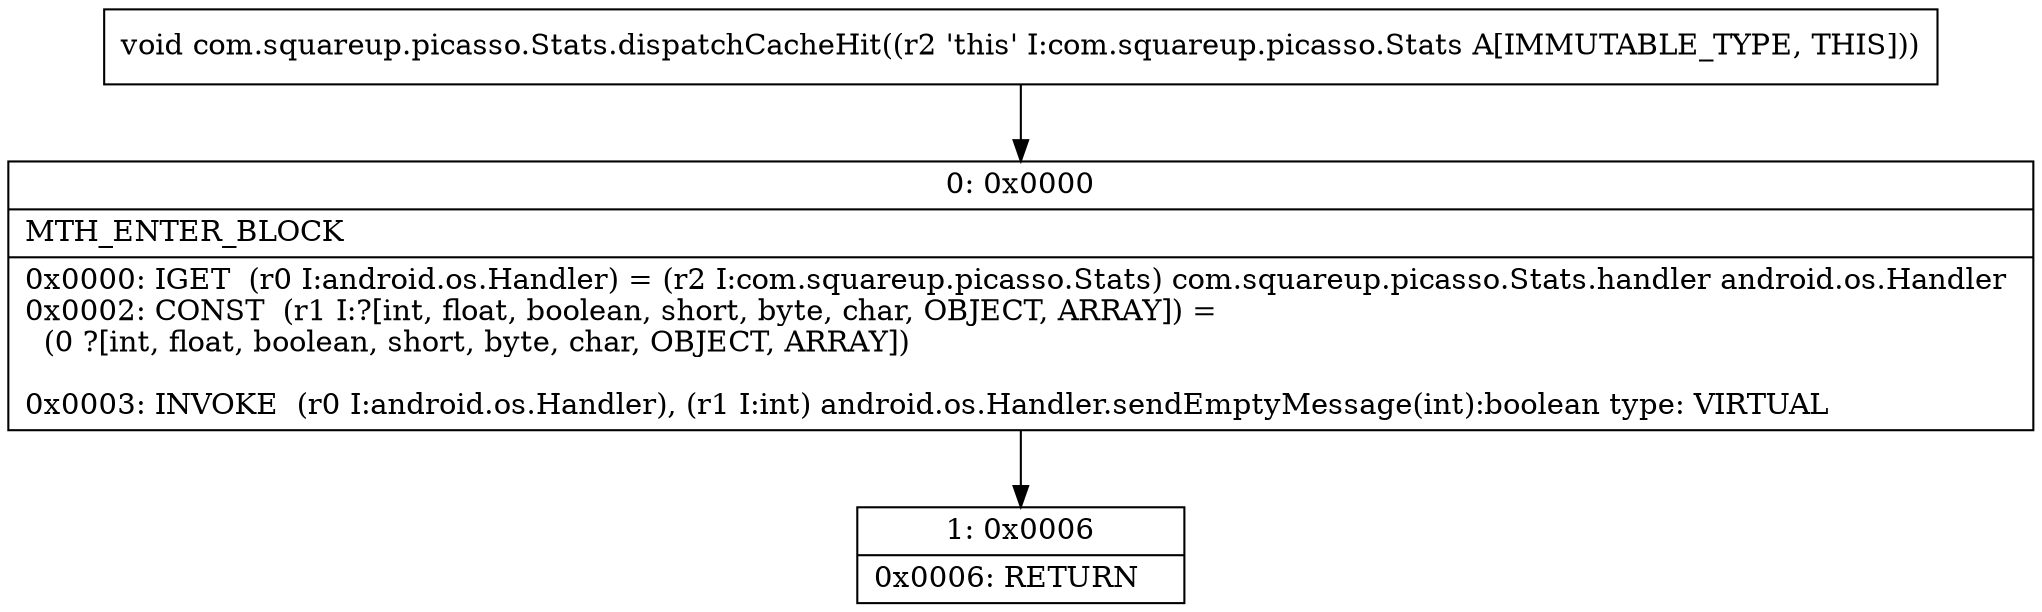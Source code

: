 digraph "CFG forcom.squareup.picasso.Stats.dispatchCacheHit()V" {
Node_0 [shape=record,label="{0\:\ 0x0000|MTH_ENTER_BLOCK\l|0x0000: IGET  (r0 I:android.os.Handler) = (r2 I:com.squareup.picasso.Stats) com.squareup.picasso.Stats.handler android.os.Handler \l0x0002: CONST  (r1 I:?[int, float, boolean, short, byte, char, OBJECT, ARRAY]) = \l  (0 ?[int, float, boolean, short, byte, char, OBJECT, ARRAY])\l \l0x0003: INVOKE  (r0 I:android.os.Handler), (r1 I:int) android.os.Handler.sendEmptyMessage(int):boolean type: VIRTUAL \l}"];
Node_1 [shape=record,label="{1\:\ 0x0006|0x0006: RETURN   \l}"];
MethodNode[shape=record,label="{void com.squareup.picasso.Stats.dispatchCacheHit((r2 'this' I:com.squareup.picasso.Stats A[IMMUTABLE_TYPE, THIS])) }"];
MethodNode -> Node_0;
Node_0 -> Node_1;
}

